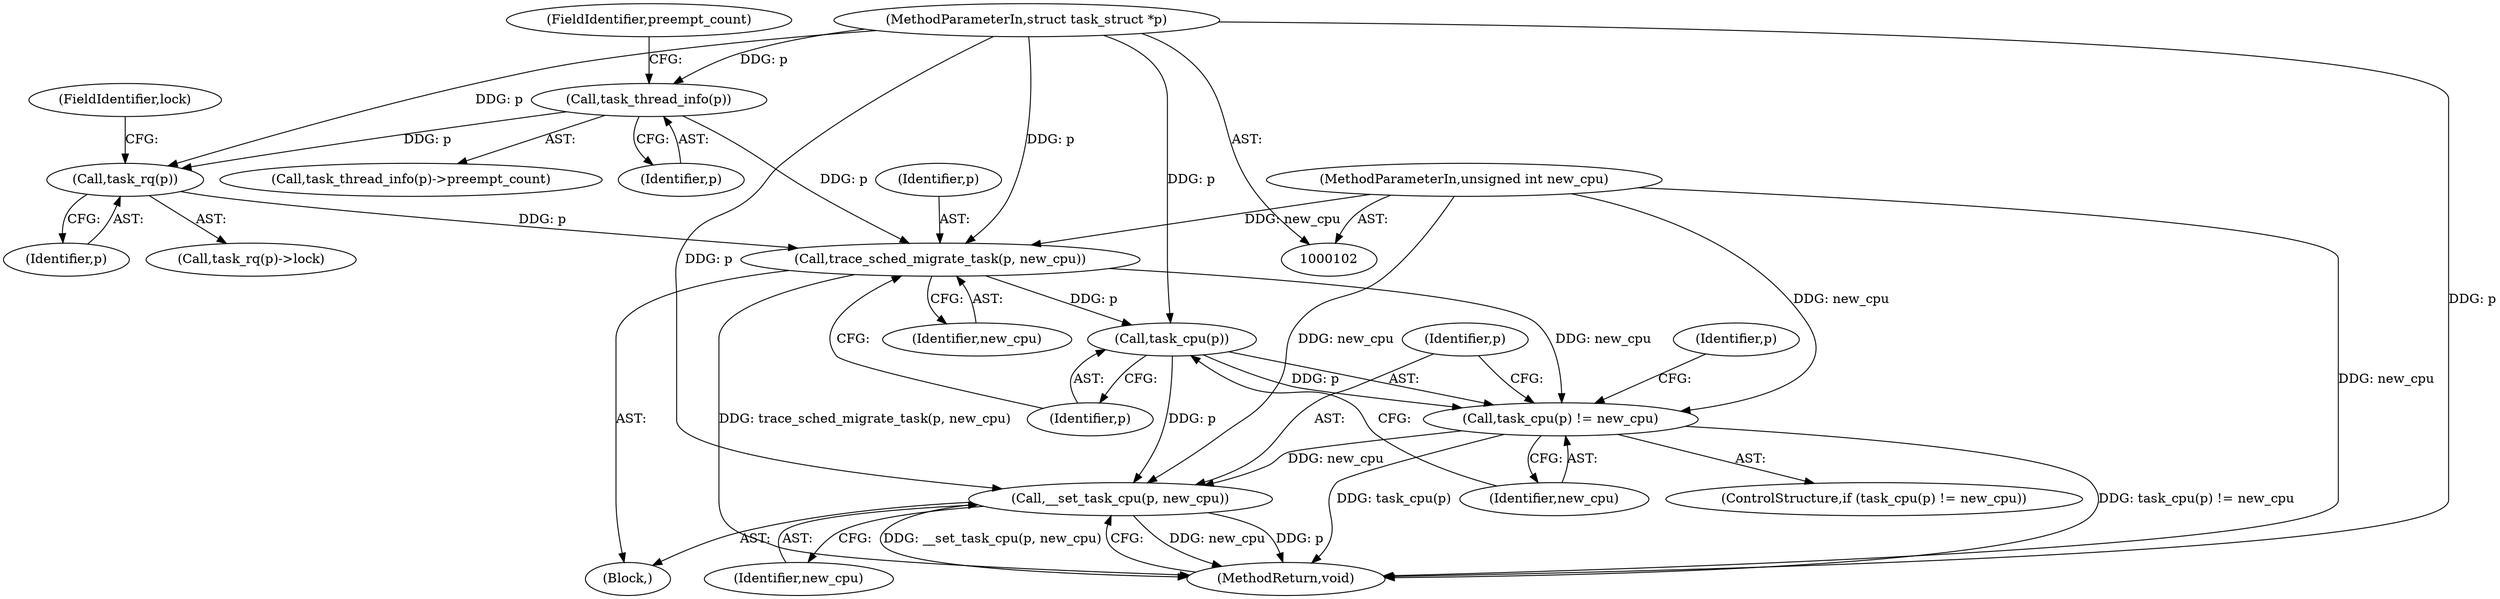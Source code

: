 digraph "0_linux_a8b0ca17b80e92faab46ee7179ba9e99ccb61233_70@pointer" {
"1000162" [label="(Call,__set_task_cpu(p, new_cpu))"];
"1000147" [label="(Call,task_cpu(p))"];
"1000142" [label="(Call,trace_sched_migrate_task(p, new_cpu))"];
"1000122" [label="(Call,task_thread_info(p))"];
"1000103" [label="(MethodParameterIn,struct task_struct *p)"];
"1000139" [label="(Call,task_rq(p))"];
"1000104" [label="(MethodParameterIn,unsigned int new_cpu)"];
"1000146" [label="(Call,task_cpu(p) != new_cpu)"];
"1000121" [label="(Call,task_thread_info(p)->preempt_count)"];
"1000138" [label="(Call,task_rq(p)->lock)"];
"1000104" [label="(MethodParameterIn,unsigned int new_cpu)"];
"1000124" [label="(FieldIdentifier,preempt_count)"];
"1000148" [label="(Identifier,p)"];
"1000147" [label="(Call,task_cpu(p))"];
"1000145" [label="(ControlStructure,if (task_cpu(p) != new_cpu))"];
"1000103" [label="(MethodParameterIn,struct task_struct *p)"];
"1000105" [label="(Block,)"];
"1000164" [label="(Identifier,new_cpu)"];
"1000146" [label="(Call,task_cpu(p) != new_cpu)"];
"1000140" [label="(Identifier,p)"];
"1000162" [label="(Call,__set_task_cpu(p, new_cpu))"];
"1000122" [label="(Call,task_thread_info(p))"];
"1000149" [label="(Identifier,new_cpu)"];
"1000144" [label="(Identifier,new_cpu)"];
"1000142" [label="(Call,trace_sched_migrate_task(p, new_cpu))"];
"1000139" [label="(Call,task_rq(p))"];
"1000163" [label="(Identifier,p)"];
"1000154" [label="(Identifier,p)"];
"1000123" [label="(Identifier,p)"];
"1000141" [label="(FieldIdentifier,lock)"];
"1000165" [label="(MethodReturn,void)"];
"1000143" [label="(Identifier,p)"];
"1000162" -> "1000105"  [label="AST: "];
"1000162" -> "1000164"  [label="CFG: "];
"1000163" -> "1000162"  [label="AST: "];
"1000164" -> "1000162"  [label="AST: "];
"1000165" -> "1000162"  [label="CFG: "];
"1000162" -> "1000165"  [label="DDG: new_cpu"];
"1000162" -> "1000165"  [label="DDG: p"];
"1000162" -> "1000165"  [label="DDG: __set_task_cpu(p, new_cpu)"];
"1000147" -> "1000162"  [label="DDG: p"];
"1000103" -> "1000162"  [label="DDG: p"];
"1000146" -> "1000162"  [label="DDG: new_cpu"];
"1000104" -> "1000162"  [label="DDG: new_cpu"];
"1000147" -> "1000146"  [label="AST: "];
"1000147" -> "1000148"  [label="CFG: "];
"1000148" -> "1000147"  [label="AST: "];
"1000149" -> "1000147"  [label="CFG: "];
"1000147" -> "1000146"  [label="DDG: p"];
"1000142" -> "1000147"  [label="DDG: p"];
"1000103" -> "1000147"  [label="DDG: p"];
"1000142" -> "1000105"  [label="AST: "];
"1000142" -> "1000144"  [label="CFG: "];
"1000143" -> "1000142"  [label="AST: "];
"1000144" -> "1000142"  [label="AST: "];
"1000148" -> "1000142"  [label="CFG: "];
"1000142" -> "1000165"  [label="DDG: trace_sched_migrate_task(p, new_cpu)"];
"1000122" -> "1000142"  [label="DDG: p"];
"1000139" -> "1000142"  [label="DDG: p"];
"1000103" -> "1000142"  [label="DDG: p"];
"1000104" -> "1000142"  [label="DDG: new_cpu"];
"1000142" -> "1000146"  [label="DDG: new_cpu"];
"1000122" -> "1000121"  [label="AST: "];
"1000122" -> "1000123"  [label="CFG: "];
"1000123" -> "1000122"  [label="AST: "];
"1000124" -> "1000122"  [label="CFG: "];
"1000103" -> "1000122"  [label="DDG: p"];
"1000122" -> "1000139"  [label="DDG: p"];
"1000103" -> "1000102"  [label="AST: "];
"1000103" -> "1000165"  [label="DDG: p"];
"1000103" -> "1000139"  [label="DDG: p"];
"1000139" -> "1000138"  [label="AST: "];
"1000139" -> "1000140"  [label="CFG: "];
"1000140" -> "1000139"  [label="AST: "];
"1000141" -> "1000139"  [label="CFG: "];
"1000104" -> "1000102"  [label="AST: "];
"1000104" -> "1000165"  [label="DDG: new_cpu"];
"1000104" -> "1000146"  [label="DDG: new_cpu"];
"1000146" -> "1000145"  [label="AST: "];
"1000146" -> "1000149"  [label="CFG: "];
"1000149" -> "1000146"  [label="AST: "];
"1000154" -> "1000146"  [label="CFG: "];
"1000163" -> "1000146"  [label="CFG: "];
"1000146" -> "1000165"  [label="DDG: task_cpu(p)"];
"1000146" -> "1000165"  [label="DDG: task_cpu(p) != new_cpu"];
}
